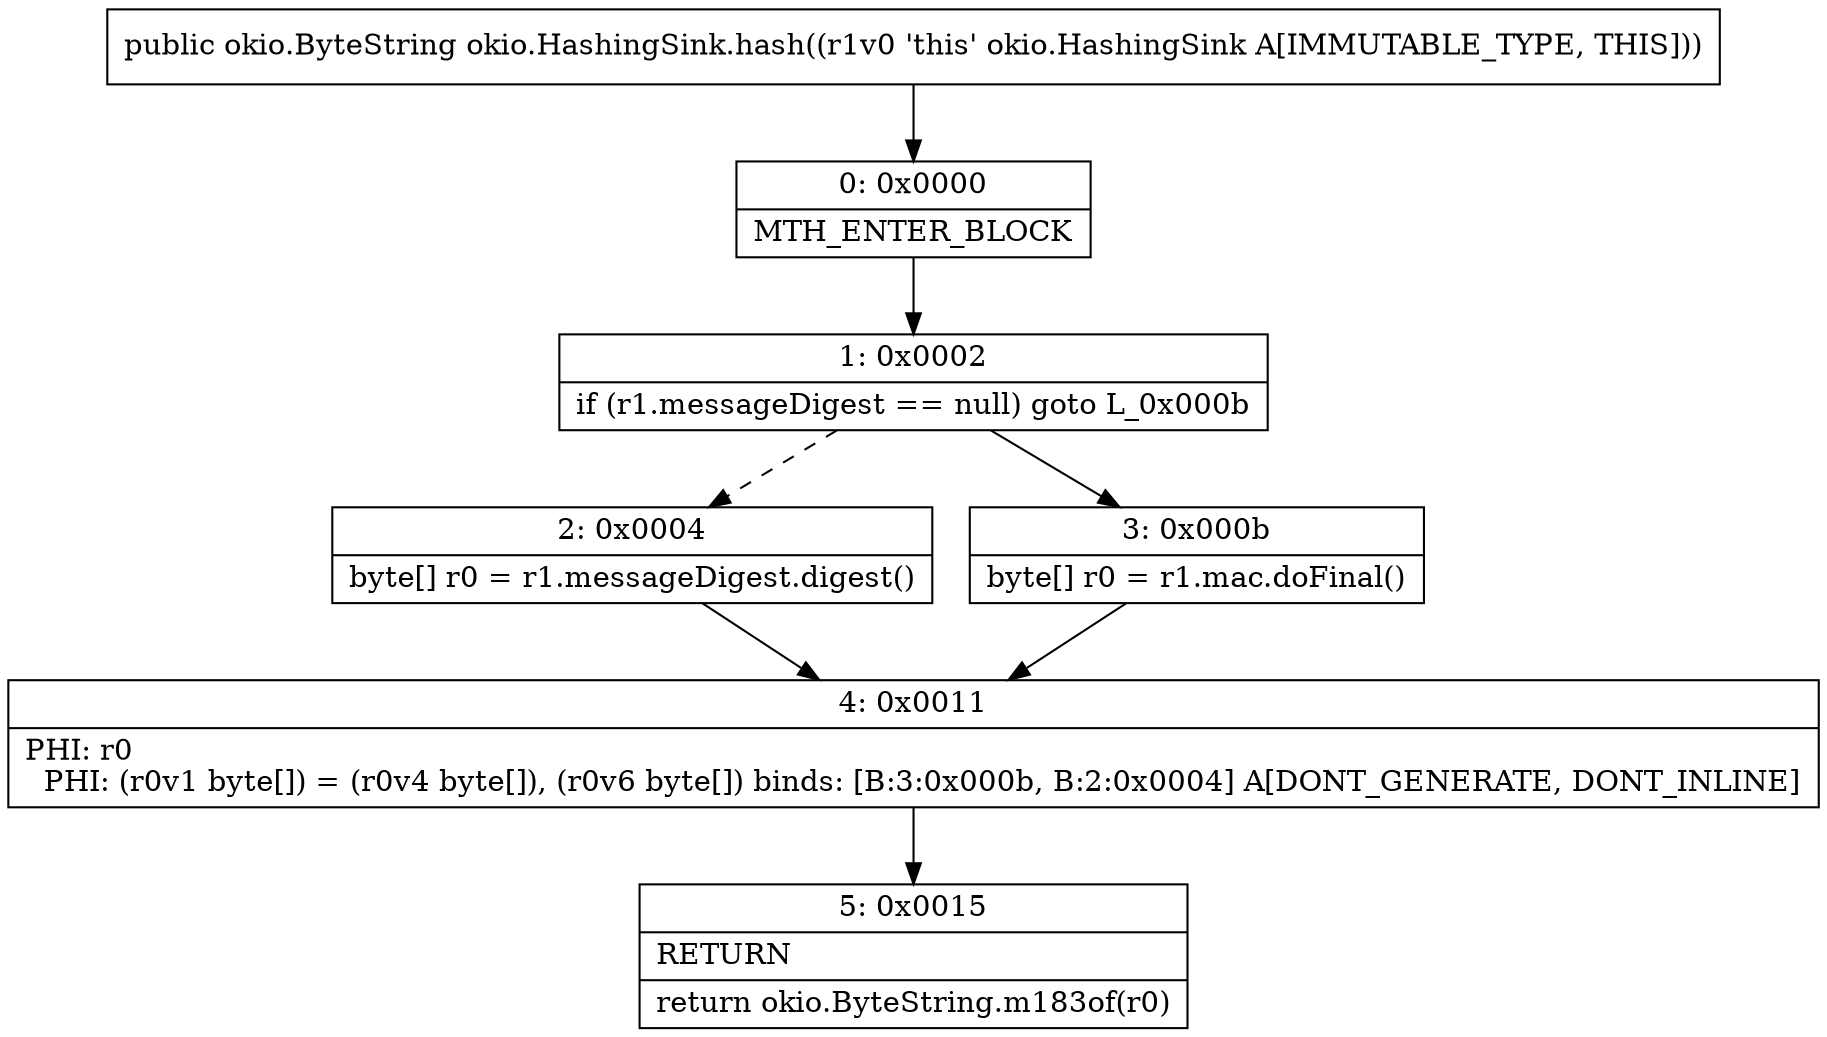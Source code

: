 digraph "CFG forokio.HashingSink.hash()Lokio\/ByteString;" {
Node_0 [shape=record,label="{0\:\ 0x0000|MTH_ENTER_BLOCK\l}"];
Node_1 [shape=record,label="{1\:\ 0x0002|if (r1.messageDigest == null) goto L_0x000b\l}"];
Node_2 [shape=record,label="{2\:\ 0x0004|byte[] r0 = r1.messageDigest.digest()\l}"];
Node_3 [shape=record,label="{3\:\ 0x000b|byte[] r0 = r1.mac.doFinal()\l}"];
Node_4 [shape=record,label="{4\:\ 0x0011|PHI: r0 \l  PHI: (r0v1 byte[]) = (r0v4 byte[]), (r0v6 byte[]) binds: [B:3:0x000b, B:2:0x0004] A[DONT_GENERATE, DONT_INLINE]\l}"];
Node_5 [shape=record,label="{5\:\ 0x0015|RETURN\l|return okio.ByteString.m183of(r0)\l}"];
MethodNode[shape=record,label="{public okio.ByteString okio.HashingSink.hash((r1v0 'this' okio.HashingSink A[IMMUTABLE_TYPE, THIS])) }"];
MethodNode -> Node_0;
Node_0 -> Node_1;
Node_1 -> Node_2[style=dashed];
Node_1 -> Node_3;
Node_2 -> Node_4;
Node_3 -> Node_4;
Node_4 -> Node_5;
}

